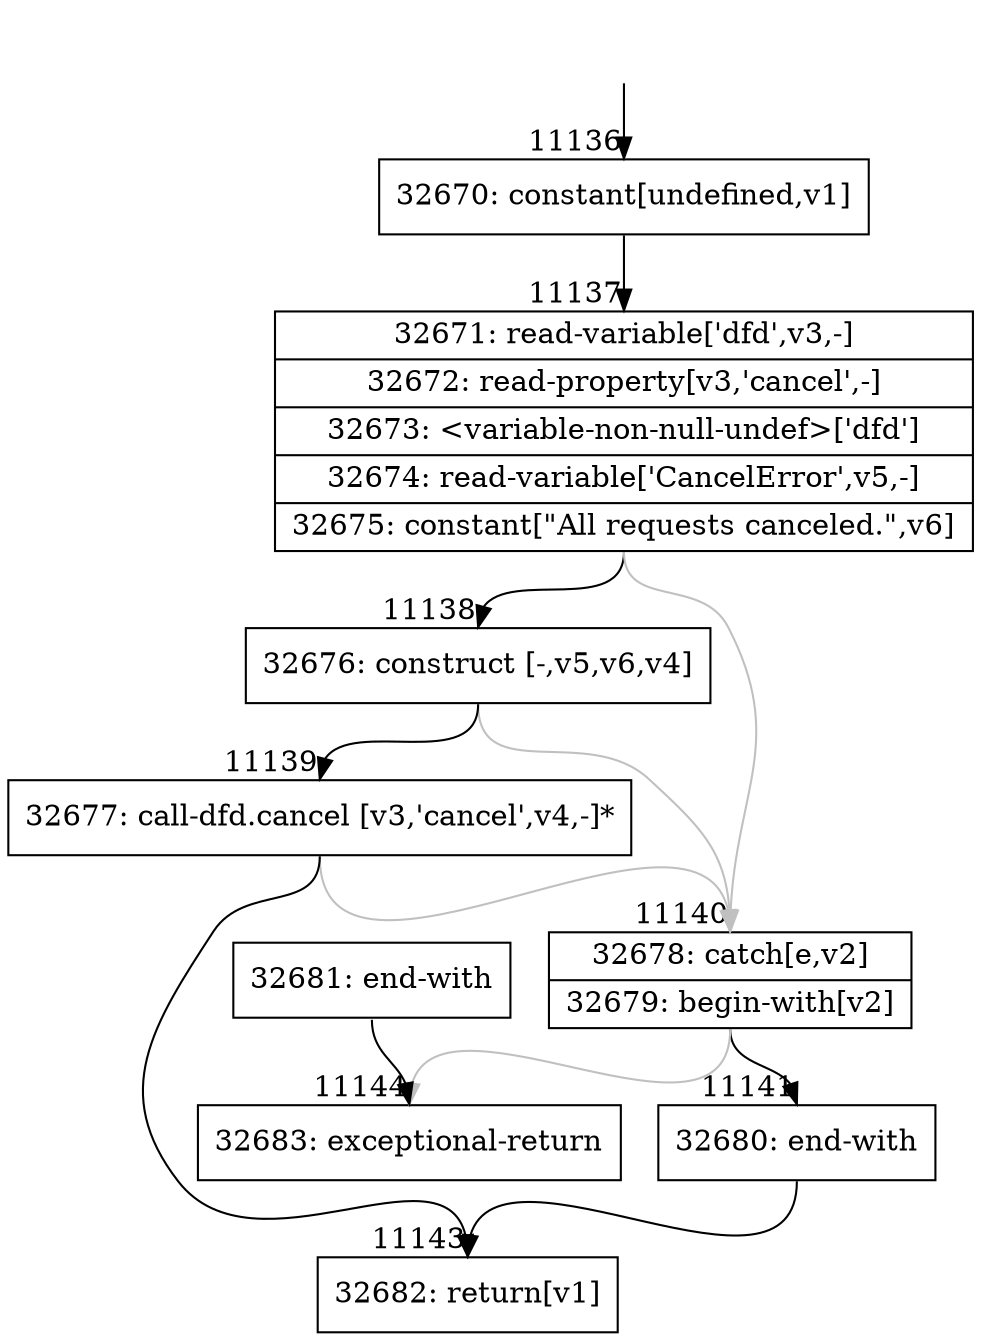 digraph {
rankdir="TD"
BB_entry822[shape=none,label=""];
BB_entry822 -> BB11136 [tailport=s, headport=n, headlabel="    11136"]
BB11136 [shape=record label="{32670: constant[undefined,v1]}" ] 
BB11136 -> BB11137 [tailport=s, headport=n, headlabel="      11137"]
BB11137 [shape=record label="{32671: read-variable['dfd',v3,-]|32672: read-property[v3,'cancel',-]|32673: \<variable-non-null-undef\>['dfd']|32674: read-variable['CancelError',v5,-]|32675: constant[\"All requests canceled.\",v6]}" ] 
BB11137 -> BB11138 [tailport=s, headport=n, headlabel="      11138"]
BB11137 -> BB11140 [tailport=s, headport=n, color=gray, headlabel="      11140"]
BB11138 [shape=record label="{32676: construct [-,v5,v6,v4]}" ] 
BB11138 -> BB11139 [tailport=s, headport=n, headlabel="      11139"]
BB11138 -> BB11140 [tailport=s, headport=n, color=gray]
BB11139 [shape=record label="{32677: call-dfd.cancel [v3,'cancel',v4,-]*}" ] 
BB11139 -> BB11143 [tailport=s, headport=n, headlabel="      11143"]
BB11139 -> BB11140 [tailport=s, headport=n, color=gray]
BB11140 [shape=record label="{32678: catch[e,v2]|32679: begin-with[v2]}" ] 
BB11140 -> BB11141 [tailport=s, headport=n, headlabel="      11141"]
BB11140 -> BB11144 [tailport=s, headport=n, color=gray, headlabel="      11144"]
BB11141 [shape=record label="{32680: end-with}" ] 
BB11141 -> BB11143 [tailport=s, headport=n]
BB11142 [shape=record label="{32681: end-with}" ] 
BB11142 -> BB11144 [tailport=s, headport=n]
BB11143 [shape=record label="{32682: return[v1]}" ] 
BB11144 [shape=record label="{32683: exceptional-return}" ] 
//#$~ 15615
}
